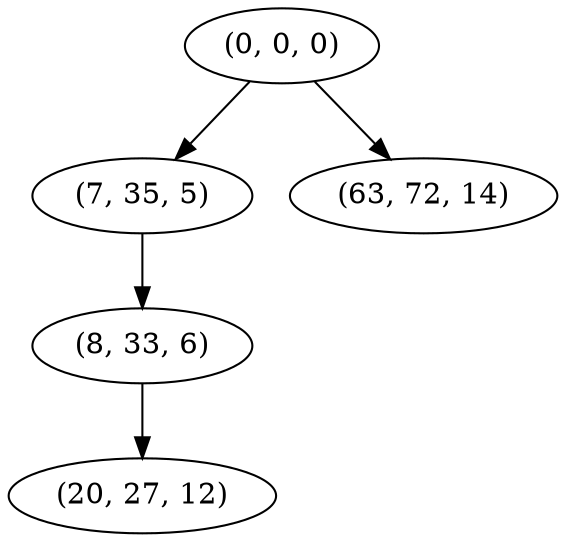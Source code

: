 digraph tree {
    "(0, 0, 0)";
    "(7, 35, 5)";
    "(8, 33, 6)";
    "(20, 27, 12)";
    "(63, 72, 14)";
    "(0, 0, 0)" -> "(7, 35, 5)";
    "(0, 0, 0)" -> "(63, 72, 14)";
    "(7, 35, 5)" -> "(8, 33, 6)";
    "(8, 33, 6)" -> "(20, 27, 12)";
}
